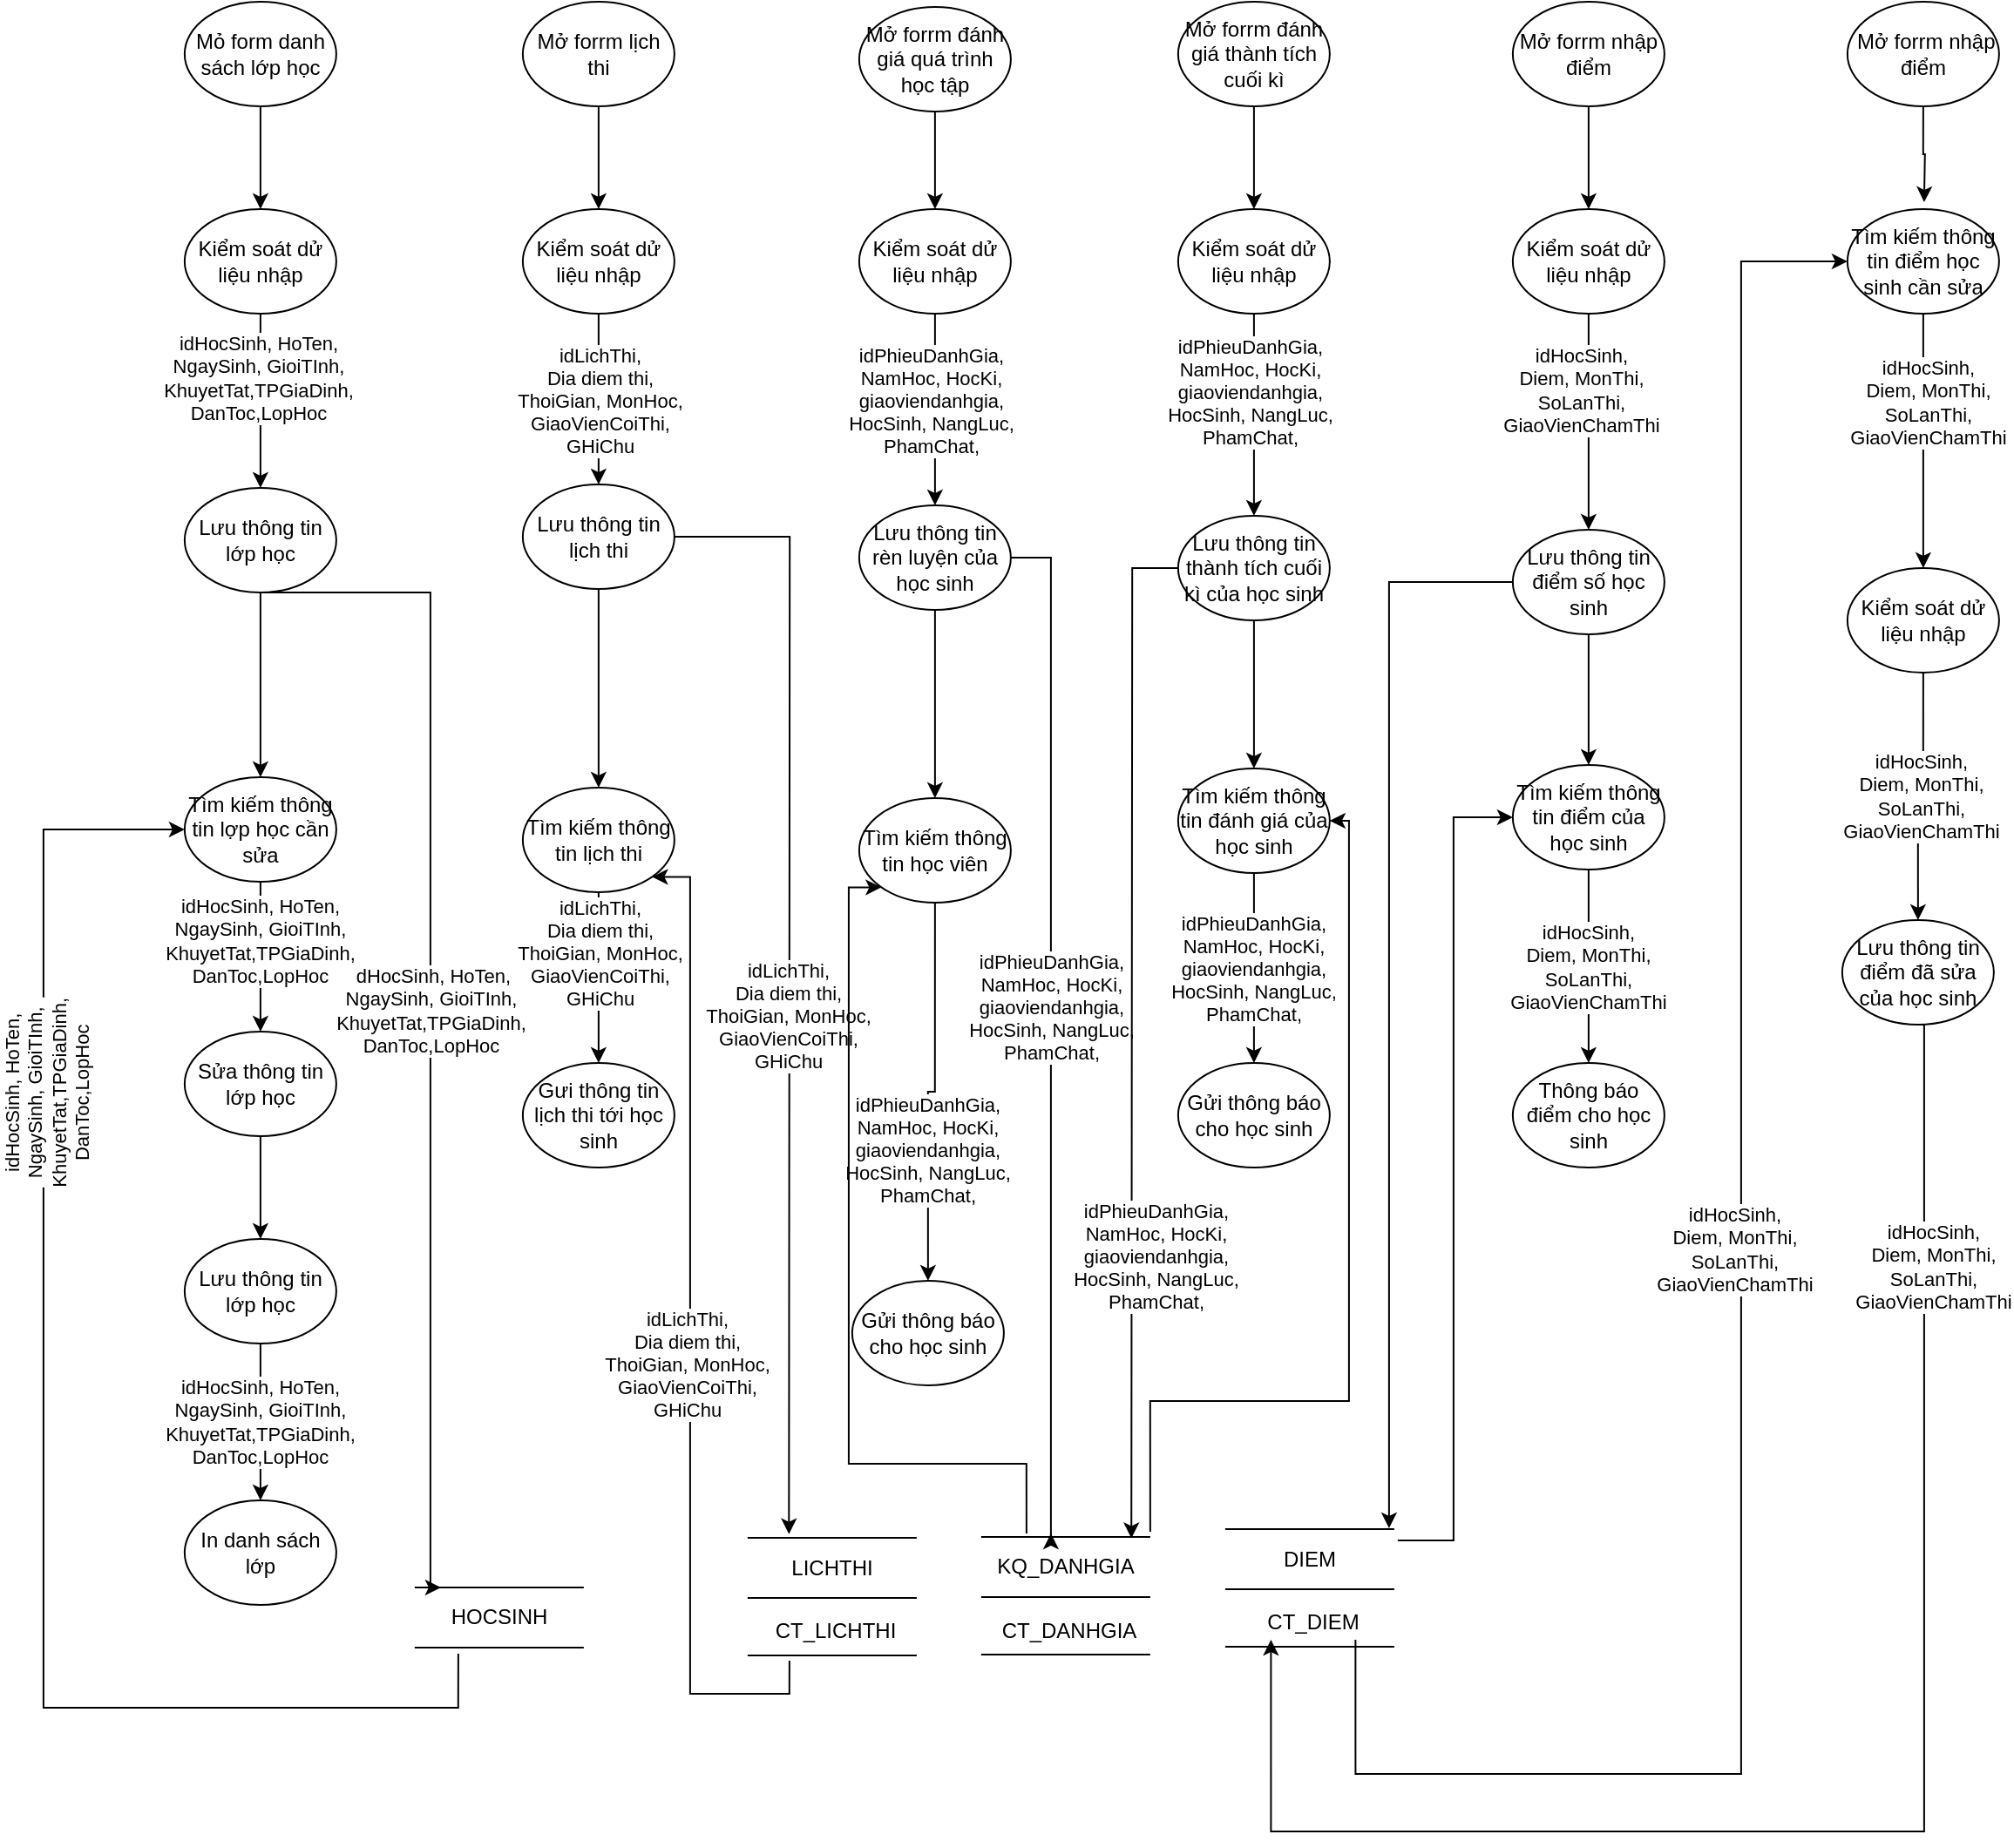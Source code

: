 <mxfile version="14.6.5" type="github">
  <diagram id="HRCuB91BgMO6bVFM-XJB" name="Page-1">
    <mxGraphModel dx="1613" dy="898" grid="0" gridSize="10" guides="1" tooltips="1" connect="1" arrows="1" fold="1" page="1" pageScale="1" pageWidth="1169" pageHeight="827" background="#ffffff" math="0" shadow="0">
      <root>
        <mxCell id="0" />
        <mxCell id="1" parent="0" />
        <mxCell id="DQdRa_5wAz6dzVsRlKzh-37" style="edgeStyle=orthogonalEdgeStyle;rounded=0;orthogonalLoop=1;jettySize=auto;html=1;exitX=0.5;exitY=1;exitDx=0;exitDy=0;entryX=0.5;entryY=0;entryDx=0;entryDy=0;" parent="1" source="DQdRa_5wAz6dzVsRlKzh-1" target="DQdRa_5wAz6dzVsRlKzh-8" edge="1">
          <mxGeometry relative="1" as="geometry" />
        </mxCell>
        <mxCell id="DQdRa_5wAz6dzVsRlKzh-1" value="Mỏ form danh sách lớp học" style="ellipse;whiteSpace=wrap;html=1;" parent="1" vertex="1">
          <mxGeometry x="145.94" y="57" width="87" height="60" as="geometry" />
        </mxCell>
        <mxCell id="DQdRa_5wAz6dzVsRlKzh-38" style="edgeStyle=orthogonalEdgeStyle;rounded=0;orthogonalLoop=1;jettySize=auto;html=1;exitX=0.5;exitY=1;exitDx=0;exitDy=0;entryX=0.5;entryY=0;entryDx=0;entryDy=0;" parent="1" source="DQdRa_5wAz6dzVsRlKzh-3" target="DQdRa_5wAz6dzVsRlKzh-18" edge="1">
          <mxGeometry relative="1" as="geometry" />
        </mxCell>
        <mxCell id="DQdRa_5wAz6dzVsRlKzh-3" value="Mở forrm lịch thi" style="ellipse;whiteSpace=wrap;html=1;" parent="1" vertex="1">
          <mxGeometry x="339.94" y="57" width="87" height="60" as="geometry" />
        </mxCell>
        <mxCell id="DQdRa_5wAz6dzVsRlKzh-39" style="edgeStyle=orthogonalEdgeStyle;rounded=0;orthogonalLoop=1;jettySize=auto;html=1;exitX=0.5;exitY=1;exitDx=0;exitDy=0;entryX=0.5;entryY=0;entryDx=0;entryDy=0;" parent="1" source="DQdRa_5wAz6dzVsRlKzh-4" target="DQdRa_5wAz6dzVsRlKzh-19" edge="1">
          <mxGeometry relative="1" as="geometry" />
        </mxCell>
        <mxCell id="DQdRa_5wAz6dzVsRlKzh-4" value="Mở forrm đánh giá quá trình học tập" style="ellipse;whiteSpace=wrap;html=1;" parent="1" vertex="1">
          <mxGeometry x="532.94" y="60" width="87" height="60" as="geometry" />
        </mxCell>
        <mxCell id="DQdRa_5wAz6dzVsRlKzh-40" style="edgeStyle=orthogonalEdgeStyle;rounded=0;orthogonalLoop=1;jettySize=auto;html=1;exitX=0.5;exitY=1;exitDx=0;exitDy=0;entryX=0.5;entryY=0;entryDx=0;entryDy=0;" parent="1" source="DQdRa_5wAz6dzVsRlKzh-5" target="DQdRa_5wAz6dzVsRlKzh-20" edge="1">
          <mxGeometry relative="1" as="geometry" />
        </mxCell>
        <mxCell id="DQdRa_5wAz6dzVsRlKzh-5" value="Mở forrm đánh giá thành tích cuối kì" style="ellipse;whiteSpace=wrap;html=1;" parent="1" vertex="1">
          <mxGeometry x="715.94" y="57" width="87" height="60" as="geometry" />
        </mxCell>
        <mxCell id="DQdRa_5wAz6dzVsRlKzh-41" style="edgeStyle=orthogonalEdgeStyle;rounded=0;orthogonalLoop=1;jettySize=auto;html=1;exitX=0.5;exitY=1;exitDx=0;exitDy=0;entryX=0.5;entryY=0;entryDx=0;entryDy=0;" parent="1" source="DQdRa_5wAz6dzVsRlKzh-6" target="DQdRa_5wAz6dzVsRlKzh-21" edge="1">
          <mxGeometry relative="1" as="geometry" />
        </mxCell>
        <mxCell id="DQdRa_5wAz6dzVsRlKzh-6" value="Mở forrm nhập điểm" style="ellipse;whiteSpace=wrap;html=1;" parent="1" vertex="1">
          <mxGeometry x="907.94" y="57" width="87" height="60" as="geometry" />
        </mxCell>
        <mxCell id="DQdRa_5wAz6dzVsRlKzh-42" style="edgeStyle=orthogonalEdgeStyle;rounded=0;orthogonalLoop=1;jettySize=auto;html=1;exitX=0.5;exitY=1;exitDx=0;exitDy=0;" parent="1" source="DQdRa_5wAz6dzVsRlKzh-7" edge="1">
          <mxGeometry relative="1" as="geometry">
            <mxPoint x="1143.94" y="172" as="targetPoint" />
          </mxGeometry>
        </mxCell>
        <mxCell id="DQdRa_5wAz6dzVsRlKzh-7" value="&amp;nbsp;Mở forrm nhập điểm" style="ellipse;whiteSpace=wrap;html=1;" parent="1" vertex="1">
          <mxGeometry x="1099.94" y="57" width="87" height="60" as="geometry" />
        </mxCell>
        <mxCell id="DQdRa_5wAz6dzVsRlKzh-45" style="edgeStyle=orthogonalEdgeStyle;rounded=0;orthogonalLoop=1;jettySize=auto;html=1;exitX=0.5;exitY=1;exitDx=0;exitDy=0;entryX=0.5;entryY=0;entryDx=0;entryDy=0;" parent="1" source="DQdRa_5wAz6dzVsRlKzh-8" target="DQdRa_5wAz6dzVsRlKzh-9" edge="1">
          <mxGeometry relative="1" as="geometry" />
        </mxCell>
        <mxCell id="DQdRa_5wAz6dzVsRlKzh-64" value="&lt;div&gt;idHocSinh, HoTen,&lt;/div&gt;&lt;div&gt; NgaySinh, GioiTInh, &lt;br&gt;&lt;/div&gt;&lt;div&gt;KhuyetTat,TPGiaDinh, &lt;br&gt;&lt;/div&gt;&lt;div&gt;DanToc,LopHoc&lt;/div&gt;" style="edgeLabel;html=1;align=center;verticalAlign=middle;resizable=0;points=[];" parent="DQdRa_5wAz6dzVsRlKzh-45" vertex="1" connectable="0">
          <mxGeometry x="-0.26" y="-2" relative="1" as="geometry">
            <mxPoint as="offset" />
          </mxGeometry>
        </mxCell>
        <mxCell id="DQdRa_5wAz6dzVsRlKzh-8" value="Kiểm soát dử liệu nhập" style="ellipse;whiteSpace=wrap;html=1;" parent="1" vertex="1">
          <mxGeometry x="145.94" y="176" width="87" height="60" as="geometry" />
        </mxCell>
        <mxCell id="DQdRa_5wAz6dzVsRlKzh-50" value="&lt;div&gt;idHocSinh, HoTen,&lt;/div&gt;&lt;div&gt; NgaySinh, GioiTInh, &lt;br&gt;&lt;/div&gt;&lt;div&gt;KhuyetTat,TPGiaDinh, &lt;br&gt;&lt;/div&gt;&lt;div&gt;DanToc,LopHoc&lt;/div&gt;" style="edgeStyle=orthogonalEdgeStyle;rounded=0;orthogonalLoop=1;jettySize=auto;html=1;exitX=0.5;exitY=1;exitDx=0;exitDy=0;" parent="1" source="DQdRa_5wAz6dzVsRlKzh-9" edge="1">
          <mxGeometry x="-0.0" relative="1" as="geometry">
            <mxPoint x="292.94" y="967" as="targetPoint" />
            <Array as="points">
              <mxPoint x="286.94" y="396" />
              <mxPoint x="286.94" y="967" />
            </Array>
            <mxPoint as="offset" />
          </mxGeometry>
        </mxCell>
        <mxCell id="DQdRa_5wAz6dzVsRlKzh-91" style="edgeStyle=orthogonalEdgeStyle;rounded=0;orthogonalLoop=1;jettySize=auto;html=1;exitX=0.5;exitY=1;exitDx=0;exitDy=0;entryX=0.5;entryY=0;entryDx=0;entryDy=0;" parent="1" source="DQdRa_5wAz6dzVsRlKzh-9" target="DQdRa_5wAz6dzVsRlKzh-10" edge="1">
          <mxGeometry relative="1" as="geometry" />
        </mxCell>
        <mxCell id="DQdRa_5wAz6dzVsRlKzh-9" value="Lưu thông tin lớp học" style="ellipse;whiteSpace=wrap;html=1;" parent="1" vertex="1">
          <mxGeometry x="145.94" y="336" width="87" height="60" as="geometry" />
        </mxCell>
        <mxCell id="DQdRa_5wAz6dzVsRlKzh-61" style="edgeStyle=orthogonalEdgeStyle;rounded=0;orthogonalLoop=1;jettySize=auto;html=1;exitX=0.5;exitY=1;exitDx=0;exitDy=0;entryX=0.5;entryY=0;entryDx=0;entryDy=0;" parent="1" source="DQdRa_5wAz6dzVsRlKzh-10" target="DQdRa_5wAz6dzVsRlKzh-11" edge="1">
          <mxGeometry relative="1" as="geometry" />
        </mxCell>
        <mxCell id="DQdRa_5wAz6dzVsRlKzh-94" value="&lt;div&gt;idHocSinh, HoTen,&lt;/div&gt;&lt;div&gt; NgaySinh, GioiTInh, &lt;br&gt;&lt;/div&gt;&lt;div&gt;KhuyetTat,TPGiaDinh, &lt;br&gt;&lt;/div&gt;&lt;div&gt;DanToc,LopHoc&lt;/div&gt;" style="edgeLabel;html=1;align=center;verticalAlign=middle;resizable=0;points=[];" parent="DQdRa_5wAz6dzVsRlKzh-61" vertex="1" connectable="0">
          <mxGeometry x="-0.209" y="-1" relative="1" as="geometry">
            <mxPoint as="offset" />
          </mxGeometry>
        </mxCell>
        <mxCell id="DQdRa_5wAz6dzVsRlKzh-10" value="Tìm kiếm thông tin lợp học cần sửa" style="ellipse;whiteSpace=wrap;html=1;" parent="1" vertex="1">
          <mxGeometry x="145.94" y="502" width="87" height="60" as="geometry" />
        </mxCell>
        <mxCell id="DQdRa_5wAz6dzVsRlKzh-62" value="" style="edgeStyle=orthogonalEdgeStyle;rounded=0;orthogonalLoop=1;jettySize=auto;html=1;exitX=0.5;exitY=1;exitDx=0;exitDy=0;entryX=0.5;entryY=0;entryDx=0;entryDy=0;" parent="1" source="DQdRa_5wAz6dzVsRlKzh-11" target="DQdRa_5wAz6dzVsRlKzh-12" edge="1">
          <mxGeometry relative="1" as="geometry" />
        </mxCell>
        <mxCell id="DQdRa_5wAz6dzVsRlKzh-11" value="Sửa thông tin lớp học" style="ellipse;whiteSpace=wrap;html=1;" parent="1" vertex="1">
          <mxGeometry x="145.94" y="648" width="87" height="60" as="geometry" />
        </mxCell>
        <mxCell id="DQdRa_5wAz6dzVsRlKzh-63" value="&lt;div&gt;idHocSinh, HoTen,&lt;/div&gt;&lt;div&gt; NgaySinh, GioiTInh, &lt;br&gt;&lt;/div&gt;&lt;div&gt;KhuyetTat,TPGiaDinh, &lt;br&gt;&lt;/div&gt;&lt;div&gt;DanToc,LopHoc&lt;/div&gt;" style="edgeStyle=orthogonalEdgeStyle;rounded=0;orthogonalLoop=1;jettySize=auto;html=1;exitX=0.5;exitY=1;exitDx=0;exitDy=0;entryX=0.5;entryY=0;entryDx=0;entryDy=0;" parent="1" source="DQdRa_5wAz6dzVsRlKzh-12" target="DQdRa_5wAz6dzVsRlKzh-13" edge="1">
          <mxGeometry relative="1" as="geometry" />
        </mxCell>
        <mxCell id="DQdRa_5wAz6dzVsRlKzh-12" value="Lưu thông tin lớp học" style="ellipse;whiteSpace=wrap;html=1;" parent="1" vertex="1">
          <mxGeometry x="145.94" y="767" width="87" height="60" as="geometry" />
        </mxCell>
        <mxCell id="DQdRa_5wAz6dzVsRlKzh-92" style="edgeStyle=orthogonalEdgeStyle;rounded=0;orthogonalLoop=1;jettySize=auto;html=1;entryX=0;entryY=0.5;entryDx=0;entryDy=0;" parent="1" target="DQdRa_5wAz6dzVsRlKzh-10" edge="1">
          <mxGeometry relative="1" as="geometry">
            <mxPoint x="302.94" y="1005" as="sourcePoint" />
            <Array as="points">
              <mxPoint x="302.94" y="1036" />
              <mxPoint x="64.94" y="1036" />
              <mxPoint x="64.94" y="532" />
            </Array>
          </mxGeometry>
        </mxCell>
        <mxCell id="DQdRa_5wAz6dzVsRlKzh-93" value="&lt;div&gt;idHocSinh, HoTen,&lt;/div&gt;&lt;div&gt; NgaySinh, GioiTInh, &lt;br&gt;&lt;/div&gt;&lt;div&gt;KhuyetTat,TPGiaDinh, &lt;br&gt;&lt;/div&gt;&lt;div&gt;DanToc,LopHoc&lt;/div&gt;" style="edgeLabel;html=1;align=center;verticalAlign=middle;resizable=0;points=[];rotation=-90;" parent="DQdRa_5wAz6dzVsRlKzh-92" vertex="1" connectable="0">
          <mxGeometry x="0.456" y="-2" relative="1" as="geometry">
            <mxPoint as="offset" />
          </mxGeometry>
        </mxCell>
        <mxCell id="DQdRa_5wAz6dzVsRlKzh-13" value="In danh sách lớp" style="ellipse;whiteSpace=wrap;html=1;" parent="1" vertex="1">
          <mxGeometry x="145.94" y="917" width="87" height="60" as="geometry" />
        </mxCell>
        <mxCell id="DQdRa_5wAz6dzVsRlKzh-51" style="edgeStyle=orthogonalEdgeStyle;rounded=0;orthogonalLoop=1;jettySize=auto;html=1;exitX=0.5;exitY=1;exitDx=0;exitDy=0;entryX=0.5;entryY=0;entryDx=0;entryDy=0;" parent="1" source="DQdRa_5wAz6dzVsRlKzh-15" target="DQdRa_5wAz6dzVsRlKzh-16" edge="1">
          <mxGeometry relative="1" as="geometry" />
        </mxCell>
        <mxCell id="DQdRa_5wAz6dzVsRlKzh-95" style="edgeStyle=orthogonalEdgeStyle;rounded=0;orthogonalLoop=1;jettySize=auto;html=1;exitX=1;exitY=0.5;exitDx=0;exitDy=0;" parent="1" source="DQdRa_5wAz6dzVsRlKzh-15" edge="1">
          <mxGeometry relative="1" as="geometry">
            <mxPoint x="492.646" y="936.353" as="targetPoint" />
          </mxGeometry>
        </mxCell>
        <mxCell id="DQdRa_5wAz6dzVsRlKzh-98" value="&lt;div&gt;idLichThi, &lt;br&gt;&lt;/div&gt;&lt;div&gt;Dia diem thi, &lt;br&gt;&lt;/div&gt;&lt;div&gt;ThoiGian, MonHoc, &lt;br&gt;&lt;/div&gt;&lt;div&gt;GiaoVienCoiThi, &lt;br&gt;&lt;/div&gt;&lt;div&gt;GHiChu&lt;/div&gt;" style="edgeLabel;html=1;align=center;verticalAlign=middle;resizable=0;points=[];" parent="DQdRa_5wAz6dzVsRlKzh-95" vertex="1" connectable="0">
          <mxGeometry x="-0.446" y="1" relative="1" as="geometry">
            <mxPoint x="-2" y="164" as="offset" />
          </mxGeometry>
        </mxCell>
        <mxCell id="DQdRa_5wAz6dzVsRlKzh-15" value="Lưu thông tin lịch thi" style="ellipse;whiteSpace=wrap;html=1;" parent="1" vertex="1">
          <mxGeometry x="339.94" y="334" width="87" height="60" as="geometry" />
        </mxCell>
        <mxCell id="DQdRa_5wAz6dzVsRlKzh-60" style="edgeStyle=orthogonalEdgeStyle;rounded=0;orthogonalLoop=1;jettySize=auto;html=1;exitX=0.5;exitY=1;exitDx=0;exitDy=0;entryX=0.5;entryY=0;entryDx=0;entryDy=0;" parent="1" source="DQdRa_5wAz6dzVsRlKzh-16" target="DQdRa_5wAz6dzVsRlKzh-17" edge="1">
          <mxGeometry relative="1" as="geometry" />
        </mxCell>
        <mxCell id="DQdRa_5wAz6dzVsRlKzh-101" value="&lt;div&gt;idLichThi, &lt;br&gt;&lt;/div&gt;&lt;div&gt;Dia diem thi, &lt;br&gt;&lt;/div&gt;&lt;div&gt;ThoiGian, MonHoc, &lt;br&gt;&lt;/div&gt;&lt;div&gt;GiaoVienCoiThi, &lt;br&gt;&lt;/div&gt;&lt;div&gt;GHiChu&lt;/div&gt;" style="edgeLabel;html=1;align=center;verticalAlign=middle;resizable=0;points=[];" parent="DQdRa_5wAz6dzVsRlKzh-60" vertex="1" connectable="0">
          <mxGeometry x="-0.301" relative="1" as="geometry">
            <mxPoint as="offset" />
          </mxGeometry>
        </mxCell>
        <mxCell id="DQdRa_5wAz6dzVsRlKzh-16" value="Tìm kiếm thông tin lịch thi" style="ellipse;whiteSpace=wrap;html=1;" parent="1" vertex="1">
          <mxGeometry x="339.94" y="508" width="87" height="60" as="geometry" />
        </mxCell>
        <mxCell id="DQdRa_5wAz6dzVsRlKzh-99" style="edgeStyle=orthogonalEdgeStyle;rounded=0;orthogonalLoop=1;jettySize=auto;html=1;entryX=1;entryY=1;entryDx=0;entryDy=0;" parent="1" target="DQdRa_5wAz6dzVsRlKzh-16" edge="1">
          <mxGeometry relative="1" as="geometry">
            <mxPoint x="492.94" y="1009" as="sourcePoint" />
            <Array as="points">
              <mxPoint x="492.94" y="1028" />
              <mxPoint x="435.94" y="1028" />
              <mxPoint x="435.94" y="559" />
            </Array>
          </mxGeometry>
        </mxCell>
        <mxCell id="DQdRa_5wAz6dzVsRlKzh-100" value="&lt;div&gt;idLichThi, &lt;br&gt;&lt;/div&gt;&lt;div&gt;Dia diem thi, &lt;br&gt;&lt;/div&gt;&lt;div&gt;ThoiGian, MonHoc, &lt;br&gt;&lt;/div&gt;&lt;div&gt;GiaoVienCoiThi, &lt;br&gt;&lt;/div&gt;&lt;div&gt;GHiChu&lt;/div&gt;" style="edgeLabel;html=1;align=center;verticalAlign=middle;resizable=0;points=[];" parent="DQdRa_5wAz6dzVsRlKzh-99" vertex="1" connectable="0">
          <mxGeometry x="0.256" y="1" relative="1" as="geometry">
            <mxPoint x="-1" y="91" as="offset" />
          </mxGeometry>
        </mxCell>
        <mxCell id="DQdRa_5wAz6dzVsRlKzh-17" value="Gưi thông tin lịch thi tới học sinh" style="ellipse;whiteSpace=wrap;html=1;" parent="1" vertex="1">
          <mxGeometry x="339.94" y="666" width="87" height="60" as="geometry" />
        </mxCell>
        <mxCell id="DQdRa_5wAz6dzVsRlKzh-96" style="edgeStyle=orthogonalEdgeStyle;rounded=0;orthogonalLoop=1;jettySize=auto;html=1;exitX=0.5;exitY=1;exitDx=0;exitDy=0;entryX=0.5;entryY=0;entryDx=0;entryDy=0;" parent="1" source="DQdRa_5wAz6dzVsRlKzh-18" target="DQdRa_5wAz6dzVsRlKzh-15" edge="1">
          <mxGeometry relative="1" as="geometry" />
        </mxCell>
        <mxCell id="DQdRa_5wAz6dzVsRlKzh-97" value="&lt;div&gt;idLichThi, &lt;br&gt;&lt;/div&gt;&lt;div&gt;Dia diem thi, &lt;br&gt;&lt;/div&gt;&lt;div&gt;ThoiGian, MonHoc, &lt;br&gt;&lt;/div&gt;&lt;div&gt;GiaoVienCoiThi, &lt;br&gt;&lt;/div&gt;&lt;div&gt;GHiChu&lt;/div&gt;" style="edgeLabel;html=1;align=center;verticalAlign=middle;resizable=0;points=[];" parent="DQdRa_5wAz6dzVsRlKzh-96" vertex="1" connectable="0">
          <mxGeometry x="-0.273" y="-3" relative="1" as="geometry">
            <mxPoint x="3" y="14" as="offset" />
          </mxGeometry>
        </mxCell>
        <mxCell id="DQdRa_5wAz6dzVsRlKzh-18" value="Kiểm soát dử liệu nhập" style="ellipse;whiteSpace=wrap;html=1;" parent="1" vertex="1">
          <mxGeometry x="339.94" y="176" width="87" height="60" as="geometry" />
        </mxCell>
        <mxCell id="DQdRa_5wAz6dzVsRlKzh-102" style="edgeStyle=orthogonalEdgeStyle;rounded=0;orthogonalLoop=1;jettySize=auto;html=1;exitX=0.5;exitY=1;exitDx=0;exitDy=0;entryX=0.5;entryY=0;entryDx=0;entryDy=0;" parent="1" source="DQdRa_5wAz6dzVsRlKzh-19" target="DQdRa_5wAz6dzVsRlKzh-24" edge="1">
          <mxGeometry relative="1" as="geometry" />
        </mxCell>
        <mxCell id="DQdRa_5wAz6dzVsRlKzh-103" value="&lt;div&gt;idPhieuDanhGia, &lt;br&gt;&lt;/div&gt;&lt;div&gt;NamHoc, HocKi, &lt;br&gt;&lt;/div&gt;&lt;div&gt;giaoviendanhgia, &lt;br&gt;&lt;/div&gt;&lt;div&gt;HocSinh, NangLuc, &lt;br&gt;&lt;/div&gt;&lt;div&gt;PhamChat, &lt;/div&gt;" style="edgeLabel;html=1;align=center;verticalAlign=middle;resizable=0;points=[];" parent="DQdRa_5wAz6dzVsRlKzh-102" vertex="1" connectable="0">
          <mxGeometry x="-0.288" y="-3" relative="1" as="geometry">
            <mxPoint y="11" as="offset" />
          </mxGeometry>
        </mxCell>
        <mxCell id="DQdRa_5wAz6dzVsRlKzh-19" value="Kiểm soát dử liệu nhập" style="ellipse;whiteSpace=wrap;html=1;" parent="1" vertex="1">
          <mxGeometry x="532.94" y="176" width="87" height="60" as="geometry" />
        </mxCell>
        <mxCell id="DQdRa_5wAz6dzVsRlKzh-48" style="edgeStyle=orthogonalEdgeStyle;rounded=0;orthogonalLoop=1;jettySize=auto;html=1;exitX=0.5;exitY=1;exitDx=0;exitDy=0;" parent="1" source="DQdRa_5wAz6dzVsRlKzh-20" target="DQdRa_5wAz6dzVsRlKzh-27" edge="1">
          <mxGeometry relative="1" as="geometry" />
        </mxCell>
        <mxCell id="DQdRa_5wAz6dzVsRlKzh-110" value="&lt;div&gt;idPhieuDanhGia, &lt;br&gt;&lt;/div&gt;&lt;div&gt;NamHoc, HocKi, &lt;br&gt;&lt;/div&gt;&lt;div&gt;giaoviendanhgia, &lt;br&gt;&lt;/div&gt;&lt;div&gt;HocSinh, NangLuc, &lt;br&gt;&lt;/div&gt;&lt;div&gt;PhamChat, &lt;/div&gt;" style="edgeLabel;html=1;align=center;verticalAlign=middle;resizable=0;points=[];" parent="DQdRa_5wAz6dzVsRlKzh-48" vertex="1" connectable="0">
          <mxGeometry x="-0.223" y="-3" relative="1" as="geometry">
            <mxPoint as="offset" />
          </mxGeometry>
        </mxCell>
        <mxCell id="DQdRa_5wAz6dzVsRlKzh-20" value="Kiểm soát dử liệu nhập" style="ellipse;whiteSpace=wrap;html=1;" parent="1" vertex="1">
          <mxGeometry x="715.94" y="176" width="87" height="60" as="geometry" />
        </mxCell>
        <mxCell id="DQdRa_5wAz6dzVsRlKzh-49" style="edgeStyle=orthogonalEdgeStyle;rounded=0;orthogonalLoop=1;jettySize=auto;html=1;exitX=0.5;exitY=1;exitDx=0;exitDy=0;" parent="1" source="DQdRa_5wAz6dzVsRlKzh-21" target="DQdRa_5wAz6dzVsRlKzh-30" edge="1">
          <mxGeometry relative="1" as="geometry" />
        </mxCell>
        <mxCell id="DQdRa_5wAz6dzVsRlKzh-114" value="&lt;div&gt;idHocSinh, &lt;br&gt;&lt;/div&gt;&lt;div&gt;Diem, MonThi, &lt;br&gt;&lt;/div&gt;&lt;div&gt;SoLanThi, &lt;br&gt;&lt;/div&gt;&lt;div&gt;GiaoVienChamThi&lt;/div&gt;" style="edgeLabel;html=1;align=center;verticalAlign=middle;resizable=0;points=[];" parent="DQdRa_5wAz6dzVsRlKzh-49" vertex="1" connectable="0">
          <mxGeometry x="-0.292" y="-5" relative="1" as="geometry">
            <mxPoint as="offset" />
          </mxGeometry>
        </mxCell>
        <mxCell id="DQdRa_5wAz6dzVsRlKzh-21" value="Kiểm soát dử liệu nhập" style="ellipse;whiteSpace=wrap;html=1;" parent="1" vertex="1">
          <mxGeometry x="907.94" y="176" width="87" height="60" as="geometry" />
        </mxCell>
        <mxCell id="DQdRa_5wAz6dzVsRlKzh-55" value="&lt;div&gt;idHocSinh, &lt;br&gt;&lt;/div&gt;&lt;div&gt;Diem, MonThi, &lt;br&gt;&lt;/div&gt;&lt;div&gt;SoLanThi, &lt;br&gt;&lt;/div&gt;&lt;div&gt;GiaoVienChamThi&lt;/div&gt;" style="edgeStyle=orthogonalEdgeStyle;rounded=0;orthogonalLoop=1;jettySize=auto;html=1;exitX=0.5;exitY=1;exitDx=0;exitDy=0;entryX=0.5;entryY=0;entryDx=0;entryDy=0;" parent="1" source="DQdRa_5wAz6dzVsRlKzh-22" target="DQdRa_5wAz6dzVsRlKzh-35" edge="1">
          <mxGeometry relative="1" as="geometry">
            <mxPoint x="1139.44" y="543.0" as="targetPoint" />
          </mxGeometry>
        </mxCell>
        <mxCell id="DQdRa_5wAz6dzVsRlKzh-22" value="Kiểm soát dử liệu nhập" style="ellipse;whiteSpace=wrap;html=1;" parent="1" vertex="1">
          <mxGeometry x="1099.94" y="382" width="87" height="60" as="geometry" />
        </mxCell>
        <mxCell id="DQdRa_5wAz6dzVsRlKzh-59" value="&lt;div&gt;idPhieuDanhGia, &lt;br&gt;&lt;/div&gt;&lt;div&gt;NamHoc, HocKi, &lt;br&gt;&lt;/div&gt;&lt;div&gt;giaoviendanhgia, &lt;br&gt;&lt;/div&gt;&lt;div&gt;HocSinh, NangLuc, &lt;br&gt;&lt;/div&gt;&lt;div&gt;PhamChat, &lt;/div&gt;" style="edgeStyle=orthogonalEdgeStyle;rounded=0;orthogonalLoop=1;jettySize=auto;html=1;exitX=0.5;exitY=1;exitDx=0;exitDy=0;" parent="1" source="DQdRa_5wAz6dzVsRlKzh-23" target="DQdRa_5wAz6dzVsRlKzh-25" edge="1">
          <mxGeometry x="0.321" relative="1" as="geometry">
            <mxPoint as="offset" />
          </mxGeometry>
        </mxCell>
        <mxCell id="DQdRa_5wAz6dzVsRlKzh-23" value="Tìm kiếm thông tin học viên" style="ellipse;whiteSpace=wrap;html=1;" parent="1" vertex="1">
          <mxGeometry x="532.94" y="514" width="87" height="60" as="geometry" />
        </mxCell>
        <mxCell id="DQdRa_5wAz6dzVsRlKzh-52" style="edgeStyle=orthogonalEdgeStyle;rounded=0;orthogonalLoop=1;jettySize=auto;html=1;exitX=0.5;exitY=1;exitDx=0;exitDy=0;entryX=0.5;entryY=0;entryDx=0;entryDy=0;" parent="1" source="DQdRa_5wAz6dzVsRlKzh-24" target="DQdRa_5wAz6dzVsRlKzh-23" edge="1">
          <mxGeometry relative="1" as="geometry" />
        </mxCell>
        <mxCell id="DQdRa_5wAz6dzVsRlKzh-104" style="edgeStyle=orthogonalEdgeStyle;rounded=0;orthogonalLoop=1;jettySize=auto;html=1;exitX=1;exitY=0.5;exitDx=0;exitDy=0;" parent="1" source="DQdRa_5wAz6dzVsRlKzh-24" edge="1">
          <mxGeometry relative="1" as="geometry">
            <mxPoint x="642.94" y="936" as="targetPoint" />
            <Array as="points">
              <mxPoint x="642.94" y="376" />
              <mxPoint x="642.94" y="941" />
            </Array>
          </mxGeometry>
        </mxCell>
        <mxCell id="DQdRa_5wAz6dzVsRlKzh-105" value="&lt;div&gt;idPhieuDanhGia, &lt;br&gt;&lt;/div&gt;&lt;div&gt;NamHoc, HocKi, &lt;br&gt;&lt;/div&gt;&lt;div&gt;giaoviendanhgia, &lt;br&gt;&lt;/div&gt;&lt;div&gt;HocSinh, NangLuc, &lt;br&gt;&lt;/div&gt;&lt;div&gt;PhamChat, &lt;/div&gt;" style="edgeLabel;html=1;align=center;verticalAlign=middle;resizable=0;points=[];" parent="DQdRa_5wAz6dzVsRlKzh-104" vertex="1" connectable="0">
          <mxGeometry x="-0.054" relative="1" as="geometry">
            <mxPoint as="offset" />
          </mxGeometry>
        </mxCell>
        <mxCell id="DQdRa_5wAz6dzVsRlKzh-24" value="Lưu thông tin rèn luyện của học sinh" style="ellipse;whiteSpace=wrap;html=1;" parent="1" vertex="1">
          <mxGeometry x="532.94" y="346" width="87" height="60" as="geometry" />
        </mxCell>
        <mxCell id="DQdRa_5wAz6dzVsRlKzh-25" value="Gửi thông báo cho học sinh" style="ellipse;whiteSpace=wrap;html=1;" parent="1" vertex="1">
          <mxGeometry x="528.94" y="791" width="87" height="60" as="geometry" />
        </mxCell>
        <mxCell id="DQdRa_5wAz6dzVsRlKzh-53" value="" style="edgeStyle=orthogonalEdgeStyle;rounded=0;orthogonalLoop=1;jettySize=auto;html=1;exitX=0.5;exitY=1;exitDx=0;exitDy=0;entryX=0.5;entryY=0;entryDx=0;entryDy=0;" parent="1" source="DQdRa_5wAz6dzVsRlKzh-27" target="DQdRa_5wAz6dzVsRlKzh-28" edge="1">
          <mxGeometry relative="1" as="geometry" />
        </mxCell>
        <mxCell id="DQdRa_5wAz6dzVsRlKzh-109" style="edgeStyle=orthogonalEdgeStyle;rounded=0;orthogonalLoop=1;jettySize=auto;html=1;exitX=0;exitY=0.5;exitDx=0;exitDy=0;" parent="1" source="DQdRa_5wAz6dzVsRlKzh-27" edge="1">
          <mxGeometry relative="1" as="geometry">
            <mxPoint x="689.116" y="938.706" as="targetPoint" />
          </mxGeometry>
        </mxCell>
        <mxCell id="DQdRa_5wAz6dzVsRlKzh-111" value="&lt;div&gt;idPhieuDanhGia, &lt;br&gt;&lt;/div&gt;&lt;div&gt;NamHoc, HocKi, &lt;br&gt;&lt;/div&gt;&lt;div&gt;giaoviendanhgia, &lt;br&gt;&lt;/div&gt;&lt;div&gt;HocSinh, NangLuc, &lt;br&gt;&lt;/div&gt;&lt;div&gt;PhamChat, &lt;/div&gt;" style="edgeLabel;html=1;align=center;verticalAlign=middle;resizable=0;points=[];" parent="DQdRa_5wAz6dzVsRlKzh-109" vertex="1" connectable="0">
          <mxGeometry x="0.306" relative="1" as="geometry">
            <mxPoint x="13" y="41" as="offset" />
          </mxGeometry>
        </mxCell>
        <mxCell id="DQdRa_5wAz6dzVsRlKzh-27" value="Lưu thông tin thành tích cuối kì của học sinh" style="ellipse;whiteSpace=wrap;html=1;" parent="1" vertex="1">
          <mxGeometry x="715.94" y="352" width="87" height="60" as="geometry" />
        </mxCell>
        <mxCell id="DQdRa_5wAz6dzVsRlKzh-58" value="&lt;div&gt;idPhieuDanhGia, &lt;br&gt;&lt;/div&gt;&lt;div&gt;NamHoc, HocKi, &lt;br&gt;&lt;/div&gt;&lt;div&gt;giaoviendanhgia, &lt;br&gt;&lt;/div&gt;&lt;div&gt;HocSinh, NangLuc, &lt;br&gt;&lt;/div&gt;&lt;div&gt;PhamChat, &lt;/div&gt;" style="edgeStyle=orthogonalEdgeStyle;rounded=0;orthogonalLoop=1;jettySize=auto;html=1;exitX=0.5;exitY=1;exitDx=0;exitDy=0;entryX=0.5;entryY=0;entryDx=0;entryDy=0;" parent="1" source="DQdRa_5wAz6dzVsRlKzh-28" target="DQdRa_5wAz6dzVsRlKzh-29" edge="1">
          <mxGeometry relative="1" as="geometry" />
        </mxCell>
        <mxCell id="DQdRa_5wAz6dzVsRlKzh-28" value="Tìm kiếm thông tin đánh giá của học sinh" style="ellipse;whiteSpace=wrap;html=1;" parent="1" vertex="1">
          <mxGeometry x="715.94" y="497" width="87" height="60" as="geometry" />
        </mxCell>
        <mxCell id="DQdRa_5wAz6dzVsRlKzh-29" value="Gửi thông báo cho học sinh" style="ellipse;whiteSpace=wrap;html=1;" parent="1" vertex="1">
          <mxGeometry x="715.94" y="666" width="87" height="60" as="geometry" />
        </mxCell>
        <mxCell id="DQdRa_5wAz6dzVsRlKzh-54" style="edgeStyle=orthogonalEdgeStyle;rounded=0;orthogonalLoop=1;jettySize=auto;html=1;exitX=0.5;exitY=1;exitDx=0;exitDy=0;" parent="1" source="DQdRa_5wAz6dzVsRlKzh-30" target="DQdRa_5wAz6dzVsRlKzh-31" edge="1">
          <mxGeometry relative="1" as="geometry" />
        </mxCell>
        <mxCell id="DQdRa_5wAz6dzVsRlKzh-107" style="edgeStyle=orthogonalEdgeStyle;rounded=0;orthogonalLoop=1;jettySize=auto;html=1;exitX=0;exitY=0.5;exitDx=0;exitDy=0;" parent="1" source="DQdRa_5wAz6dzVsRlKzh-30" edge="1">
          <mxGeometry relative="1" as="geometry">
            <mxPoint x="836.94" y="933" as="targetPoint" />
            <Array as="points">
              <mxPoint x="836.94" y="390" />
              <mxPoint x="836.94" y="933" />
            </Array>
          </mxGeometry>
        </mxCell>
        <mxCell id="DQdRa_5wAz6dzVsRlKzh-30" value="Lưu thông tin điểm số học sinh" style="ellipse;whiteSpace=wrap;html=1;" parent="1" vertex="1">
          <mxGeometry x="907.94" y="360" width="87" height="60" as="geometry" />
        </mxCell>
        <mxCell id="DQdRa_5wAz6dzVsRlKzh-57" value="&lt;div&gt;idHocSinh, &lt;br&gt;&lt;/div&gt;&lt;div&gt;Diem, MonThi, &lt;br&gt;&lt;/div&gt;&lt;div&gt;SoLanThi, &lt;br&gt;&lt;/div&gt;&lt;div&gt;GiaoVienChamThi&lt;/div&gt;" style="edgeStyle=orthogonalEdgeStyle;rounded=0;orthogonalLoop=1;jettySize=auto;html=1;exitX=0.5;exitY=1;exitDx=0;exitDy=0;entryX=0.5;entryY=0;entryDx=0;entryDy=0;" parent="1" source="DQdRa_5wAz6dzVsRlKzh-31" target="DQdRa_5wAz6dzVsRlKzh-32" edge="1">
          <mxGeometry relative="1" as="geometry" />
        </mxCell>
        <mxCell id="DQdRa_5wAz6dzVsRlKzh-31" value="Tìm kiếm thông tin điểm của học sinh" style="ellipse;whiteSpace=wrap;html=1;" parent="1" vertex="1">
          <mxGeometry x="907.94" y="495" width="87" height="60" as="geometry" />
        </mxCell>
        <mxCell id="DQdRa_5wAz6dzVsRlKzh-32" value="Thông báo điểm cho học sinh" style="ellipse;whiteSpace=wrap;html=1;" parent="1" vertex="1">
          <mxGeometry x="907.94" y="666" width="87" height="60" as="geometry" />
        </mxCell>
        <mxCell id="DQdRa_5wAz6dzVsRlKzh-43" style="edgeStyle=orthogonalEdgeStyle;rounded=0;orthogonalLoop=1;jettySize=auto;html=1;exitX=0.5;exitY=1;exitDx=0;exitDy=0;entryX=0.5;entryY=0;entryDx=0;entryDy=0;" parent="1" source="DQdRa_5wAz6dzVsRlKzh-33" target="DQdRa_5wAz6dzVsRlKzh-22" edge="1">
          <mxGeometry relative="1" as="geometry" />
        </mxCell>
        <mxCell id="DQdRa_5wAz6dzVsRlKzh-44" value="Text" style="edgeLabel;html=1;align=center;verticalAlign=middle;resizable=0;points=[];" parent="DQdRa_5wAz6dzVsRlKzh-43" vertex="1" connectable="0">
          <mxGeometry x="-0.178" y="1" relative="1" as="geometry">
            <mxPoint as="offset" />
          </mxGeometry>
        </mxCell>
        <mxCell id="DQdRa_5wAz6dzVsRlKzh-115" value="&lt;div&gt;idHocSinh, &lt;br&gt;&lt;/div&gt;&lt;div&gt;Diem, MonThi, &lt;br&gt;&lt;/div&gt;&lt;div&gt;SoLanThi, &lt;br&gt;&lt;/div&gt;&lt;div&gt;GiaoVienChamThi&lt;/div&gt;" style="edgeLabel;html=1;align=center;verticalAlign=middle;resizable=0;points=[];" parent="DQdRa_5wAz6dzVsRlKzh-43" vertex="1" connectable="0">
          <mxGeometry x="-0.302" y="2" relative="1" as="geometry">
            <mxPoint as="offset" />
          </mxGeometry>
        </mxCell>
        <mxCell id="DQdRa_5wAz6dzVsRlKzh-33" value="Tìm kiếm thông tin điểm học sinh cần sửa" style="ellipse;whiteSpace=wrap;html=1;" parent="1" vertex="1">
          <mxGeometry x="1099.94" y="176" width="87" height="60" as="geometry" />
        </mxCell>
        <mxCell id="DQdRa_5wAz6dzVsRlKzh-108" style="edgeStyle=orthogonalEdgeStyle;rounded=0;orthogonalLoop=1;jettySize=auto;html=1;exitX=0.5;exitY=1;exitDx=0;exitDy=0;entryX=0.25;entryY=1;entryDx=0;entryDy=0;" parent="1" source="DQdRa_5wAz6dzVsRlKzh-35" target="DQdRa_5wAz6dzVsRlKzh-85" edge="1">
          <mxGeometry relative="1" as="geometry">
            <Array as="points">
              <mxPoint x="1143.94" y="1107" />
              <mxPoint x="768.94" y="1107" />
            </Array>
          </mxGeometry>
        </mxCell>
        <mxCell id="DQdRa_5wAz6dzVsRlKzh-116" value="&lt;div&gt;idHocSinh, &lt;br&gt;&lt;/div&gt;&lt;div&gt;Diem, MonThi, &lt;br&gt;&lt;/div&gt;&lt;div&gt;SoLanThi, &lt;br&gt;&lt;/div&gt;&lt;div&gt;GiaoVienChamThi&lt;/div&gt;" style="edgeLabel;html=1;align=center;verticalAlign=middle;resizable=0;points=[];" parent="DQdRa_5wAz6dzVsRlKzh-108" vertex="1" connectable="0">
          <mxGeometry x="-0.701" y="5" relative="1" as="geometry">
            <mxPoint as="offset" />
          </mxGeometry>
        </mxCell>
        <mxCell id="DQdRa_5wAz6dzVsRlKzh-35" value="Lưu thông tin điểm đã sửa của học sinh" style="ellipse;whiteSpace=wrap;html=1;" parent="1" vertex="1">
          <mxGeometry x="1096.94" y="584" width="87" height="60" as="geometry" />
        </mxCell>
        <mxCell id="DQdRa_5wAz6dzVsRlKzh-66" value="" style="endArrow=none;html=1;" parent="1" edge="1">
          <mxGeometry width="50" height="50" relative="1" as="geometry">
            <mxPoint x="277.94" y="967" as="sourcePoint" />
            <mxPoint x="374.94" y="967" as="targetPoint" />
          </mxGeometry>
        </mxCell>
        <mxCell id="DQdRa_5wAz6dzVsRlKzh-67" value="" style="endArrow=none;html=1;" parent="1" edge="1">
          <mxGeometry width="50" height="50" relative="1" as="geometry">
            <mxPoint x="277.94" y="1001.5" as="sourcePoint" />
            <mxPoint x="374.94" y="1001.5" as="targetPoint" />
          </mxGeometry>
        </mxCell>
        <mxCell id="DQdRa_5wAz6dzVsRlKzh-69" value="HOCSINH" style="text;html=1;strokeColor=none;fillColor=none;align=center;verticalAlign=middle;whiteSpace=wrap;rounded=0;" parent="1" vertex="1">
          <mxGeometry x="277.94" y="974" width="97" height="20" as="geometry" />
        </mxCell>
        <mxCell id="DQdRa_5wAz6dzVsRlKzh-71" value="" style="endArrow=none;html=1;" parent="1" edge="1">
          <mxGeometry width="50" height="50" relative="1" as="geometry">
            <mxPoint x="468.94" y="938.5" as="sourcePoint" />
            <mxPoint x="565.94" y="938.5" as="targetPoint" />
          </mxGeometry>
        </mxCell>
        <mxCell id="DQdRa_5wAz6dzVsRlKzh-72" value="" style="endArrow=none;html=1;" parent="1" edge="1">
          <mxGeometry width="50" height="50" relative="1" as="geometry">
            <mxPoint x="468.94" y="973" as="sourcePoint" />
            <mxPoint x="565.94" y="973" as="targetPoint" />
          </mxGeometry>
        </mxCell>
        <mxCell id="DQdRa_5wAz6dzVsRlKzh-73" value="LICHTHI" style="text;html=1;strokeColor=none;fillColor=none;align=center;verticalAlign=middle;whiteSpace=wrap;rounded=0;" parent="1" vertex="1">
          <mxGeometry x="468.94" y="945.5" width="97" height="20" as="geometry" />
        </mxCell>
        <mxCell id="DQdRa_5wAz6dzVsRlKzh-74" value="" style="endArrow=none;html=1;" parent="1" edge="1">
          <mxGeometry width="50" height="50" relative="1" as="geometry">
            <mxPoint x="468.94" y="1006" as="sourcePoint" />
            <mxPoint x="565.94" y="1006" as="targetPoint" />
          </mxGeometry>
        </mxCell>
        <mxCell id="DQdRa_5wAz6dzVsRlKzh-75" value="CT_LICHTHI" style="text;html=1;strokeColor=none;fillColor=none;align=center;verticalAlign=middle;whiteSpace=wrap;rounded=0;" parent="1" vertex="1">
          <mxGeometry x="470.94" y="982" width="97" height="20" as="geometry" />
        </mxCell>
        <mxCell id="DQdRa_5wAz6dzVsRlKzh-76" value="" style="endArrow=none;html=1;" parent="1" edge="1">
          <mxGeometry width="50" height="50" relative="1" as="geometry">
            <mxPoint x="602.94" y="938" as="sourcePoint" />
            <mxPoint x="699.94" y="938" as="targetPoint" />
          </mxGeometry>
        </mxCell>
        <mxCell id="DQdRa_5wAz6dzVsRlKzh-77" value="" style="endArrow=none;html=1;" parent="1" edge="1">
          <mxGeometry width="50" height="50" relative="1" as="geometry">
            <mxPoint x="602.94" y="972.5" as="sourcePoint" />
            <mxPoint x="699.94" y="972.5" as="targetPoint" />
          </mxGeometry>
        </mxCell>
        <mxCell id="DQdRa_5wAz6dzVsRlKzh-113" style="edgeStyle=orthogonalEdgeStyle;rounded=0;orthogonalLoop=1;jettySize=auto;html=1;entryX=1;entryY=0.5;entryDx=0;entryDy=0;" parent="1" target="DQdRa_5wAz6dzVsRlKzh-28" edge="1">
          <mxGeometry relative="1" as="geometry">
            <mxPoint x="699.94" y="935" as="sourcePoint" />
            <Array as="points">
              <mxPoint x="699.94" y="860" />
              <mxPoint x="813.94" y="860" />
              <mxPoint x="813.94" y="527" />
            </Array>
          </mxGeometry>
        </mxCell>
        <mxCell id="DQdRa_5wAz6dzVsRlKzh-78" value="KQ_DANHGIA" style="text;html=1;strokeColor=none;fillColor=none;align=center;verticalAlign=middle;whiteSpace=wrap;rounded=0;" parent="1" vertex="1">
          <mxGeometry x="602.94" y="945" width="97" height="20" as="geometry" />
        </mxCell>
        <mxCell id="DQdRa_5wAz6dzVsRlKzh-79" value="" style="endArrow=none;html=1;" parent="1" edge="1">
          <mxGeometry width="50" height="50" relative="1" as="geometry">
            <mxPoint x="602.94" y="1005.5" as="sourcePoint" />
            <mxPoint x="699.94" y="1005.5" as="targetPoint" />
          </mxGeometry>
        </mxCell>
        <mxCell id="DQdRa_5wAz6dzVsRlKzh-112" style="edgeStyle=orthogonalEdgeStyle;rounded=0;orthogonalLoop=1;jettySize=auto;html=1;entryX=0;entryY=1;entryDx=0;entryDy=0;" parent="1" target="DQdRa_5wAz6dzVsRlKzh-23" edge="1">
          <mxGeometry relative="1" as="geometry">
            <mxPoint x="628.94" y="936" as="sourcePoint" />
            <Array as="points">
              <mxPoint x="628.94" y="896" />
              <mxPoint x="526.94" y="896" />
              <mxPoint x="526.94" y="565" />
            </Array>
          </mxGeometry>
        </mxCell>
        <mxCell id="DQdRa_5wAz6dzVsRlKzh-80" value="CT_DANHGIA" style="text;html=1;strokeColor=none;fillColor=none;align=center;verticalAlign=middle;whiteSpace=wrap;rounded=0;" parent="1" vertex="1">
          <mxGeometry x="604.94" y="981.5" width="97" height="20" as="geometry" />
        </mxCell>
        <mxCell id="DQdRa_5wAz6dzVsRlKzh-81" value="" style="endArrow=none;html=1;" parent="1" edge="1">
          <mxGeometry width="50" height="50" relative="1" as="geometry">
            <mxPoint x="742.94" y="933.5" as="sourcePoint" />
            <mxPoint x="839.94" y="933.5" as="targetPoint" />
          </mxGeometry>
        </mxCell>
        <mxCell id="DQdRa_5wAz6dzVsRlKzh-82" value="" style="endArrow=none;html=1;" parent="1" edge="1">
          <mxGeometry width="50" height="50" relative="1" as="geometry">
            <mxPoint x="742.94" y="968" as="sourcePoint" />
            <mxPoint x="839.94" y="968" as="targetPoint" />
          </mxGeometry>
        </mxCell>
        <mxCell id="DQdRa_5wAz6dzVsRlKzh-118" style="edgeStyle=orthogonalEdgeStyle;rounded=0;orthogonalLoop=1;jettySize=auto;html=1;entryX=0;entryY=0.5;entryDx=0;entryDy=0;" parent="1" target="DQdRa_5wAz6dzVsRlKzh-31" edge="1">
          <mxGeometry relative="1" as="geometry">
            <mxPoint x="841.94" y="940" as="sourcePoint" />
            <Array as="points">
              <mxPoint x="873.94" y="940" />
              <mxPoint x="873.94" y="525" />
            </Array>
          </mxGeometry>
        </mxCell>
        <mxCell id="DQdRa_5wAz6dzVsRlKzh-83" value="DIEM" style="text;html=1;strokeColor=none;fillColor=none;align=center;verticalAlign=middle;whiteSpace=wrap;rounded=0;" parent="1" vertex="1">
          <mxGeometry x="742.94" y="940.5" width="97" height="20" as="geometry" />
        </mxCell>
        <mxCell id="DQdRa_5wAz6dzVsRlKzh-84" value="" style="endArrow=none;html=1;" parent="1" edge="1">
          <mxGeometry width="50" height="50" relative="1" as="geometry">
            <mxPoint x="742.94" y="1001" as="sourcePoint" />
            <mxPoint x="839.94" y="1001" as="targetPoint" />
          </mxGeometry>
        </mxCell>
        <mxCell id="DQdRa_5wAz6dzVsRlKzh-106" style="edgeStyle=orthogonalEdgeStyle;rounded=0;orthogonalLoop=1;jettySize=auto;html=1;exitX=0.75;exitY=1;exitDx=0;exitDy=0;entryX=0;entryY=0.5;entryDx=0;entryDy=0;" parent="1" source="DQdRa_5wAz6dzVsRlKzh-85" target="DQdRa_5wAz6dzVsRlKzh-33" edge="1">
          <mxGeometry relative="1" as="geometry">
            <Array as="points">
              <mxPoint x="817.94" y="1074" />
              <mxPoint x="1038.94" y="1074" />
              <mxPoint x="1038.94" y="206" />
            </Array>
          </mxGeometry>
        </mxCell>
        <mxCell id="DQdRa_5wAz6dzVsRlKzh-117" value="&lt;div&gt;idHocSinh, &lt;br&gt;&lt;/div&gt;&lt;div&gt;Diem, MonThi, &lt;br&gt;&lt;/div&gt;&lt;div&gt;SoLanThi, &lt;br&gt;&lt;/div&gt;&lt;div&gt;GiaoVienChamThi&lt;/div&gt;" style="edgeLabel;html=1;align=center;verticalAlign=middle;resizable=0;points=[];" parent="DQdRa_5wAz6dzVsRlKzh-106" vertex="1" connectable="0">
          <mxGeometry x="-0.021" y="4" relative="1" as="geometry">
            <mxPoint y="1" as="offset" />
          </mxGeometry>
        </mxCell>
        <mxCell id="DQdRa_5wAz6dzVsRlKzh-85" value="CT_DIEM" style="text;html=1;strokeColor=none;fillColor=none;align=center;verticalAlign=middle;whiteSpace=wrap;rounded=0;" parent="1" vertex="1">
          <mxGeometry x="744.94" y="977" width="97" height="20" as="geometry" />
        </mxCell>
      </root>
    </mxGraphModel>
  </diagram>
</mxfile>
